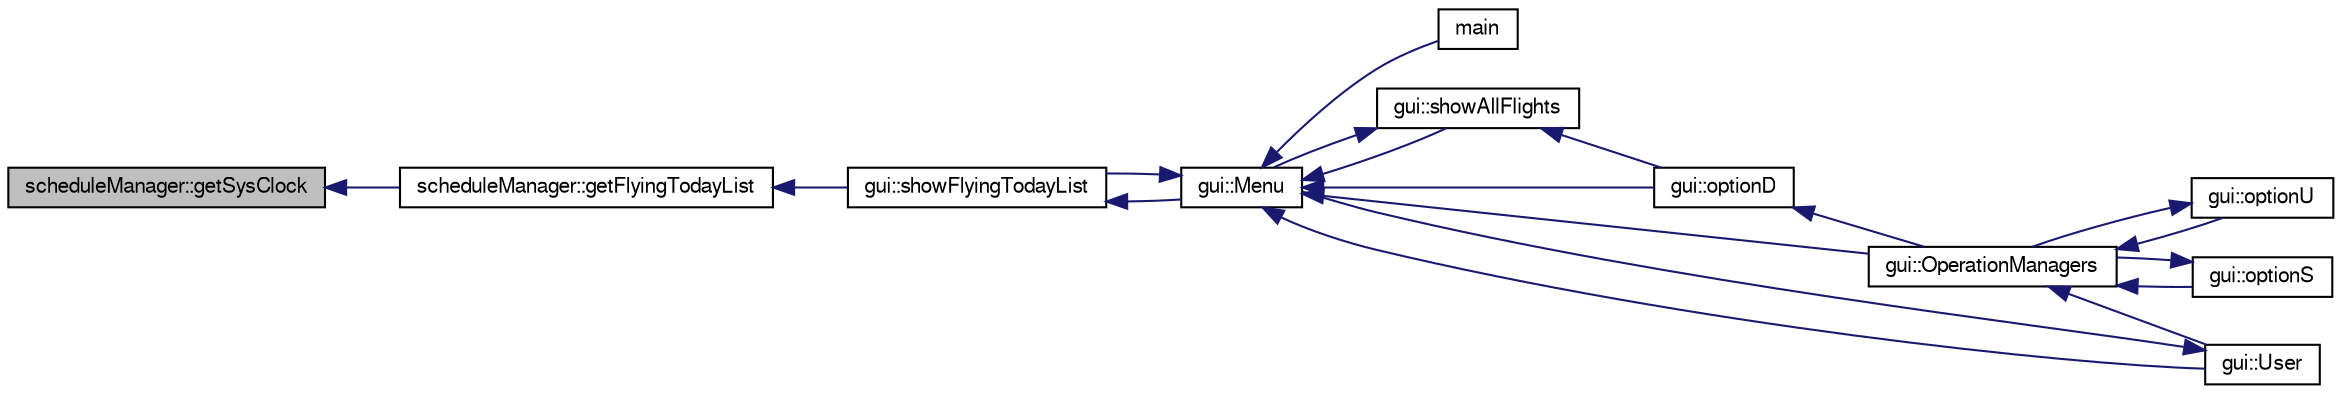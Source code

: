 digraph G
{
  edge [fontname="FreeSans",fontsize="10",labelfontname="FreeSans",labelfontsize="10"];
  node [fontname="FreeSans",fontsize="10",shape=record];
  rankdir=LR;
  Node1 [label="scheduleManager::getSysClock",height=0.2,width=0.4,color="black", fillcolor="grey75", style="filled" fontcolor="black"];
  Node1 -> Node2 [dir=back,color="midnightblue",fontsize="10",style="solid"];
  Node2 [label="scheduleManager::getFlyingTodayList",height=0.2,width=0.4,color="black", fillcolor="white", style="filled",URL="$classschedule_manager.html#ac14bdd4f7cf9378f5f7731bdb4f4feed"];
  Node2 -> Node3 [dir=back,color="midnightblue",fontsize="10",style="solid"];
  Node3 [label="gui::showFlyingTodayList",height=0.2,width=0.4,color="black", fillcolor="white", style="filled",URL="$classgui.html#ad42a2964e4ab71b2f1df11bf0f193d4d"];
  Node3 -> Node4 [dir=back,color="midnightblue",fontsize="10",style="solid"];
  Node4 [label="gui::Menu",height=0.2,width=0.4,color="black", fillcolor="white", style="filled",URL="$classgui.html#a57cd3dc1eca1d8cb7aabb9fa75d79702"];
  Node4 -> Node5 [dir=back,color="midnightblue",fontsize="10",style="solid"];
  Node5 [label="main",height=0.2,width=0.4,color="black", fillcolor="white", style="filled",URL="$main_8cpp.html#a3c04138a5bfe5d72780bb7e82a18e627"];
  Node4 -> Node6 [dir=back,color="midnightblue",fontsize="10",style="solid"];
  Node6 [label="gui::OperationManagers",height=0.2,width=0.4,color="black", fillcolor="white", style="filled",URL="$classgui.html#afe37700bacd80503661c4f45b55019bd"];
  Node6 -> Node7 [dir=back,color="midnightblue",fontsize="10",style="solid"];
  Node7 [label="gui::optionS",height=0.2,width=0.4,color="black", fillcolor="white", style="filled",URL="$classgui.html#afa7a5fc9b6f835a69a0c8433711fad57"];
  Node7 -> Node6 [dir=back,color="midnightblue",fontsize="10",style="solid"];
  Node6 -> Node8 [dir=back,color="midnightblue",fontsize="10",style="solid"];
  Node8 [label="gui::optionU",height=0.2,width=0.4,color="black", fillcolor="white", style="filled",URL="$classgui.html#ad6587b34a7c6f8c087af1665f5dd7b71",tooltip="!needs to be error checked"];
  Node8 -> Node6 [dir=back,color="midnightblue",fontsize="10",style="solid"];
  Node6 -> Node9 [dir=back,color="midnightblue",fontsize="10",style="solid"];
  Node9 [label="gui::User",height=0.2,width=0.4,color="black", fillcolor="white", style="filled",URL="$classgui.html#a3c2584790da727b2c2fabc178c449ea3"];
  Node9 -> Node4 [dir=back,color="midnightblue",fontsize="10",style="solid"];
  Node4 -> Node10 [dir=back,color="midnightblue",fontsize="10",style="solid"];
  Node10 [label="gui::optionD",height=0.2,width=0.4,color="black", fillcolor="white", style="filled",URL="$classgui.html#a0534e0904bd2e2e3694e3da5396d1339"];
  Node10 -> Node6 [dir=back,color="midnightblue",fontsize="10",style="solid"];
  Node4 -> Node11 [dir=back,color="midnightblue",fontsize="10",style="solid"];
  Node11 [label="gui::showAllFlights",height=0.2,width=0.4,color="black", fillcolor="white", style="filled",URL="$classgui.html#a5c6627bafacf8ced6dde1abc32e8dea8"];
  Node11 -> Node4 [dir=back,color="midnightblue",fontsize="10",style="solid"];
  Node11 -> Node10 [dir=back,color="midnightblue",fontsize="10",style="solid"];
  Node4 -> Node3 [dir=back,color="midnightblue",fontsize="10",style="solid"];
  Node4 -> Node9 [dir=back,color="midnightblue",fontsize="10",style="solid"];
}
